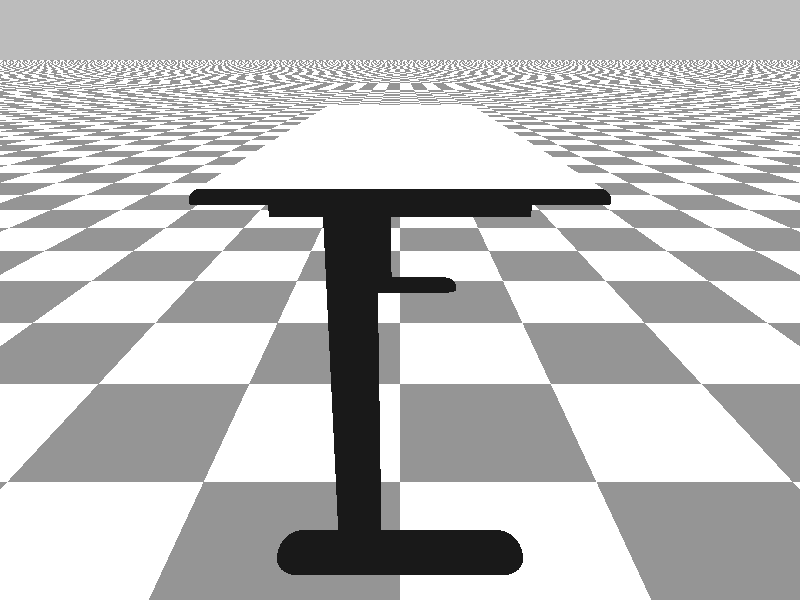 #version 3.7;

#include "colors.inc"
#include "textures.inc"
#include "shapes.inc"

#local debugMode = 1;
#if (debugMode)
    global_settings {
        assumed_gamma 1
        charset utf8
    }
#end

#declare NiceTexture = texture {
    pigment { rgb<0.01, 0.01, 0.01> }
    finish {
        specular albedo 0.5
        roughness 0.01
        diffuse albedo 0.3
        ambient 0.2
        brilliance 10.0
        metallic
    }
}

// ----------------------------------------
// SquareTable
// ----------------------------------------

#macro SquareTable(tWidth, tHeight, tThickness, absHeight)
    #local yTop = absHeight/2 - tThickness;
    #local sOffset = 0.001 * tWidth;
    #local spHeight = 0.7 * tHeight;
    #local spWidth = 0.05 * tWidth;
    #local spThickness = 0.05 * absHeight;
    #local lHeight = absHeight - spThickness - tThickness;
    #local lRadio = spWidth/2;
    #local fHeight = 0.6 * tHeight;
    merge {
        merge {
            RoundedSquare(tWidth - 2*sOffset, tHeight, tThickness)
            BlackDetails(tWidth, tHeight, tThickness, sOffset)
            translate yTop * y
        }
        object {
            Support(spWidth, spHeight, spThickness, lHeight, lRadio, fHeight)
            translate (tWidth/2 - spWidth) * x
        }
        object {
            Support(spWidth, spHeight, spThickness, lHeight, lRadio, fHeight)
            translate -(tWidth/2 - spWidth) * x
        }
    }
#end

#macro RoundedSquare(tWidth, tHeight, tThickness)
    #local radio = tThickness * 0.8;
    #local radioOffset = tThickness * 0.2;
    merge {
        box {
            <-tWidth/2, 0, -tHeight/2>,
            <tWidth/2, tThickness, tHeight/2>
        }
        difference {
            merge {
                cylinder {
                    <-tWidth/2, radioOffset, -tHeight/2>,
                    <tWidth/2, radioOffset, -tHeight/2>,
                    radio
                }
                cylinder {
                    <-tWidth/2, radioOffset, tHeight/2>,
                    <tWidth/2, radioOffset, tHeight/2>,
                    radio
                }
            }
            box {
                <-tWidth, 0, -tHeight>,
                <tWidth, -tThickness, tHeight>
            }
        }
    }
#end

#macro BlackDetails(tWidth, tHeight, tThickness, sOffset)
    intersection {
        merge {
            box {
                <-tWidth/2, 0, -tHeight>,
                <-tWidth/2 + sOffset, tThickness, tHeight>
            }
            box {
                <tWidth/2, 0, -tHeight>,
                <tWidth/2 - sOffset, tThickness, tHeight>
            }
        }
        RoundedSquare(tWidth, tHeight, tThickness)
        texture { NiceTexture }
    }
#end


#macro Support(spWidth, spHeight, spThickness, lHeight, lRadio, fHeight)
    #local fRadio = 1.15 * lRadio;
    merge {
        box {
            <-spWidth/2, -spThickness/2, -spHeight/2>,
            <spWidth/2, spThickness/2, spHeight/2>
            translate lHeight/2 * y
        }

        cylinder {
            <0, lHeight/2, 0>,
            <0, -lHeight/2, 0>,
            lRadio
            translate -(0.2 * spHeight) * z
        }

        difference {
            merge {
                sphere {
                    <0, -lHeight/2, spHeight/2>, fRadio
                }
                sphere {
                    <0, -lHeight/2, -spHeight/2>, fRadio
                }
                Connect_Spheres(<0, -lHeight/2, spHeight/2>, fRadio,
                                <0, -lHeight/2, -spHeight/2>, fRadio)
            }
            box {
                <-spHeight, -lHeight/2, fHeight>,
                <spHeight, -lHeight, -fHeight>
            }
        }
        texture { NiceTexture }
    }
#end
/*
#macro AnnoyingDetail(tWidth, tHeight, tThickness, sThickness)
    intersection {
        box {
            <-tWidth/2, 0, -tHeight>,
            <-tWidth/2 + sThickness, tThickness, tHeight>
        }
        RoundedSquare(tWidth, tHeight, tThickness)
        texture {
            pigment { Black }
        }
        translate (tWidth/2 - sThickness/2) * x
    }
#end
*/

// ----------------------------------------
// Scene
// ----------------------------------------

#if (debugMode)
    camera {
      location <0, 1, -1.5>
      look_at <0, 0, 1>
    }

    background { White * 0.5 }

    light_source { <-1, 2, -2> color White }

    plane {
        y, -1
        texture {
            pigment { checker rgb<0.3, 0.3, 0.3> White }
        }
    }

    object {
        SquareTable(1.5, 0.5, 0.02, 0.7)
        texture {
            pigment { White }
        }
        translate 0.5 * y
        rotate 90 * y
    }
#end